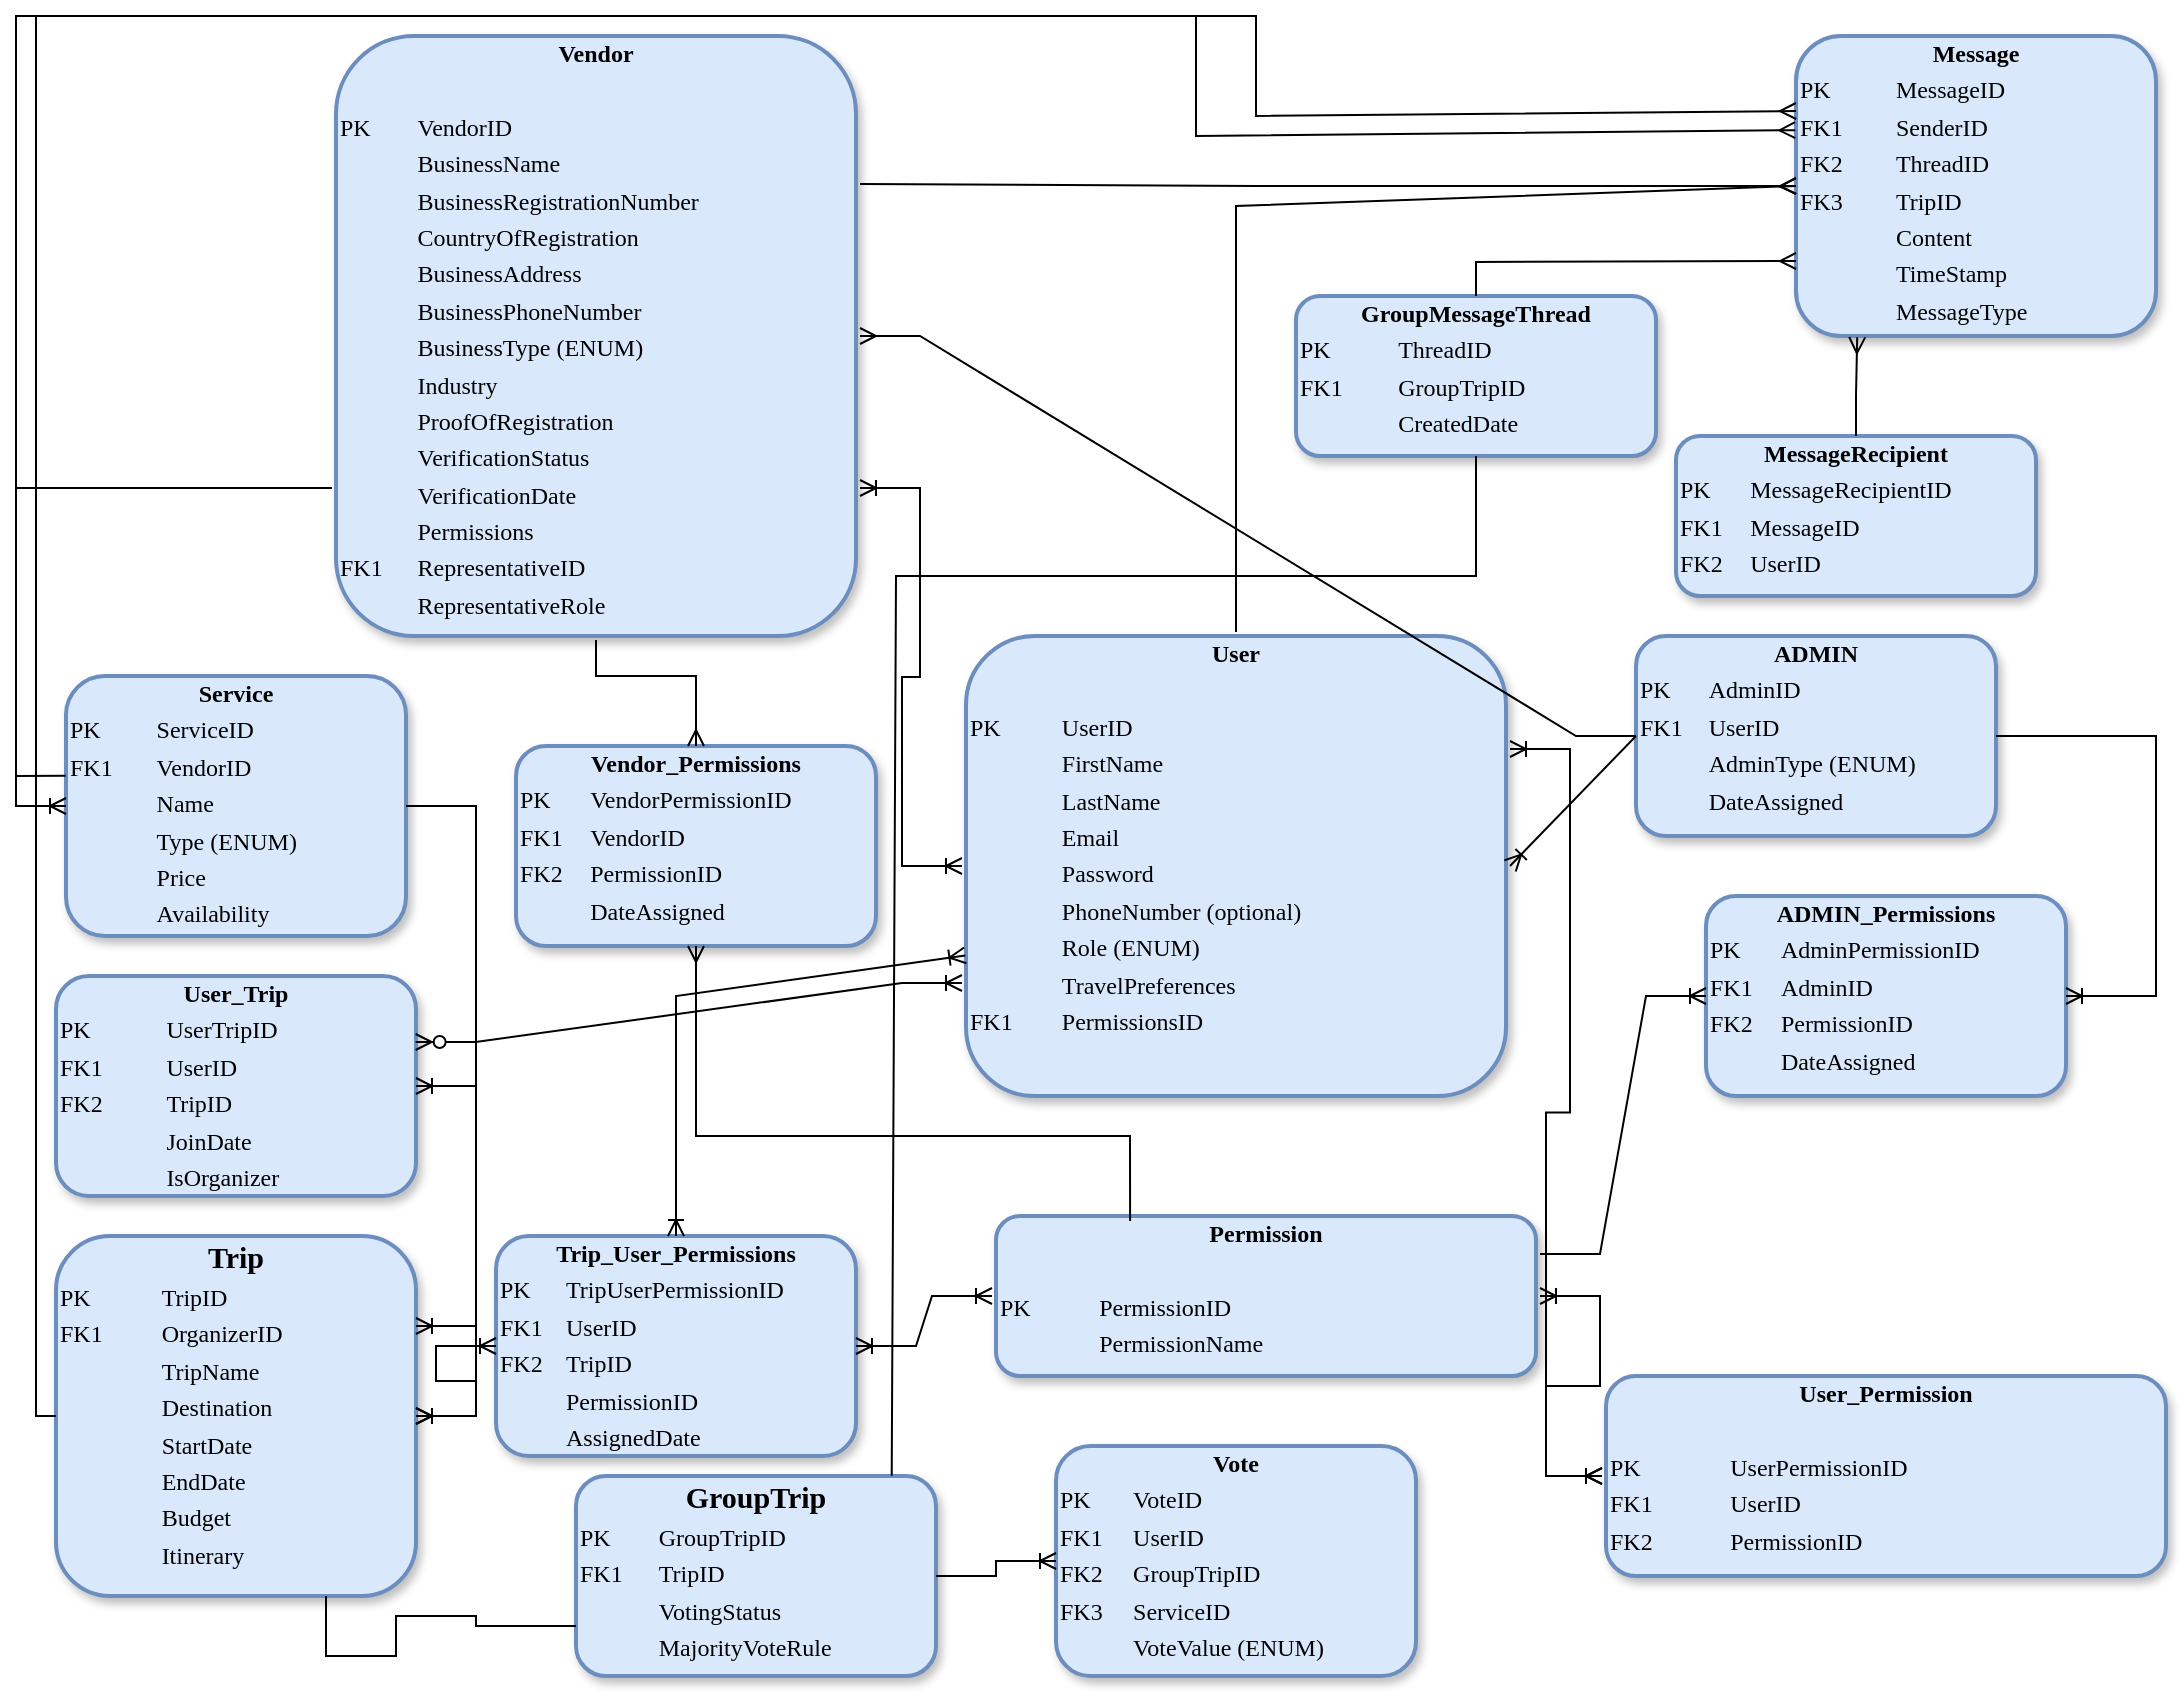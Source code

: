 <mxfile version="24.7.16">
  <diagram name="Page-1" id="2ca16b54-16f6-2749-3443-fa8db7711227">
    <mxGraphModel dx="1290" dy="768" grid="1" gridSize="10" guides="1" tooltips="1" connect="1" arrows="1" fold="1" page="1" pageScale="1" pageWidth="1100" pageHeight="850" background="none" math="0" shadow="0">
      <root>
        <mxCell id="0" />
        <mxCell id="1" parent="0" />
        <mxCell id="2ed32ef02a7f4228-2" value="&lt;div class=&quot;custom-cursor-default-hover&quot; style=&quot;text-align: center; box-sizing: border-box; width: 100%; background-image: initial; background-position: initial; background-size: initial; background-repeat: initial; background-attachment: initial; background-origin: initial; background-clip: initial; padding: 2px;&quot;&gt;&lt;b style=&quot;&quot;&gt;&lt;font style=&quot;font-size: 12px;&quot;&gt;Message&lt;/font&gt;&lt;/b&gt;&lt;/div&gt;&lt;table style=&quot;width: 100%;&quot; cellpadding=&quot;2&quot; cellspacing=&quot;0&quot;&gt;&lt;tbody&gt;&lt;tr&gt;&lt;td&gt;PK&lt;/td&gt;&lt;td class=&quot;custom-cursor-default-hover&quot;&gt;MessageID&lt;/td&gt;&lt;/tr&gt;&lt;tr&gt;&lt;td&gt;FK1&lt;/td&gt;&lt;td class=&quot;custom-cursor-default-hover&quot;&gt;SenderID&lt;/td&gt;&lt;/tr&gt;&lt;tr&gt;&lt;td&gt;FK2&lt;/td&gt;&lt;td&gt;ThreadID&lt;/td&gt;&lt;/tr&gt;&lt;tr&gt;&lt;td&gt;FK3&lt;/td&gt;&lt;td&gt;TripID&lt;/td&gt;&lt;/tr&gt;&lt;tr&gt;&lt;td&gt;&lt;br&gt;&lt;/td&gt;&lt;td class=&quot;custom-cursor-default-hover&quot;&gt;Content&lt;br&gt;&lt;/td&gt;&lt;/tr&gt;&lt;tr&gt;&lt;td class=&quot;custom-cursor-default-hover&quot;&gt;&lt;br&gt;&lt;/td&gt;&lt;td class=&quot;custom-cursor-default-hover&quot;&gt;TimeStamp&lt;br&gt;&lt;/td&gt;&lt;/tr&gt;&lt;tr&gt;&lt;td class=&quot;custom-cursor-default-hover&quot;&gt;&lt;br&gt;&lt;/td&gt;&lt;td class=&quot;custom-cursor-default-hover&quot;&gt;MessageType&lt;/td&gt;&lt;/tr&gt;&lt;/tbody&gt;&lt;/table&gt;" style="verticalAlign=top;align=left;overflow=fill;html=1;rounded=1;shadow=1;comic=0;labelBackgroundColor=none;strokeWidth=2;fontFamily=Verdana;fontSize=12;strokeColor=#6c8ebf;fontColor=default;fillColor=#dae8fc;gradientColor=none;" parent="1" vertex="1">
          <mxGeometry x="900" y="20" width="180" height="150" as="geometry" />
        </mxCell>
        <mxCell id="2ed32ef02a7f4228-4" value="&lt;div class=&quot;custom-cursor-default-hover&quot; style=&quot;text-align: center; box-sizing: border-box; width: 100%; background-image: initial; background-position: initial; background-size: initial; background-repeat: initial; background-attachment: initial; background-origin: initial; background-clip: initial; padding: 2px;&quot;&gt;&lt;b style=&quot;&quot;&gt;Vote&lt;/b&gt;&lt;/div&gt;&lt;table style=&quot;width: 100% ; font-size: 1em&quot; cellpadding=&quot;2&quot; cellspacing=&quot;0&quot;&gt;&lt;tbody&gt;&lt;tr&gt;&lt;td&gt;PK&lt;/td&gt;&lt;td class=&quot;custom-cursor-default-hover&quot;&gt;VoteID&lt;/td&gt;&lt;/tr&gt;&lt;tr&gt;&lt;td class=&quot;custom-cursor-default-hover&quot;&gt;FK1&lt;/td&gt;&lt;td class=&quot;custom-cursor-default-hover&quot;&gt;UserID&lt;/td&gt;&lt;/tr&gt;&lt;tr&gt;&lt;td&gt;FK2&lt;/td&gt;&lt;td&gt;GroupTripID&lt;/td&gt;&lt;/tr&gt;&lt;tr&gt;&lt;td class=&quot;custom-cursor-default-hover&quot;&gt;FK3&lt;/td&gt;&lt;td class=&quot;custom-cursor-default-hover&quot;&gt;ServiceID&lt;/td&gt;&lt;/tr&gt;&lt;tr&gt;&lt;td class=&quot;custom-cursor-default-hover&quot;&gt;&lt;br&gt;&lt;/td&gt;&lt;td class=&quot;custom-cursor-default-hover&quot;&gt;VoteValue (ENUM)&lt;br&gt;&lt;/td&gt;&lt;/tr&gt;&lt;/tbody&gt;&lt;/table&gt;" style="verticalAlign=top;align=left;overflow=fill;html=1;rounded=1;shadow=1;comic=0;labelBackgroundColor=none;strokeWidth=2;fontFamily=Verdana;fontSize=12;strokeColor=#6c8ebf;fontColor=default;fillColor=#dae8fc;gradientColor=none;" parent="1" vertex="1">
          <mxGeometry x="530" y="725" width="180" height="115" as="geometry" />
        </mxCell>
        <mxCell id="2ed32ef02a7f4228-5" value="&lt;div style=&quot;text-align: center; box-sizing: border-box; width: 100%; background-image: initial; background-position: initial; background-size: initial; background-repeat: initial; background-attachment: initial; background-origin: initial; background-clip: initial; padding: 2px;&quot;&gt;&lt;b style=&quot;&quot;&gt;Vendor&lt;/b&gt;&lt;/div&gt;&lt;table style=&quot;width:100%;font-size:1em;&quot; cellpadding=&quot;2&quot; cellspacing=&quot;0&quot;&gt;&lt;tbody&gt;&lt;tr&gt;&lt;td&gt;&lt;br&gt;&lt;/td&gt;&lt;td&gt;&lt;br&gt;&lt;/td&gt;&lt;/tr&gt;&lt;tr&gt;&lt;td&gt;PK&lt;/td&gt;&lt;td&gt;VendorID&lt;/td&gt;&lt;/tr&gt;&lt;tr&gt;&lt;td&gt;&lt;br&gt;&lt;/td&gt;&lt;td&gt;BusinessName&lt;/td&gt;&lt;/tr&gt;&lt;tr&gt;&lt;td&gt;&lt;/td&gt;&lt;td&gt;BusinessRegistrationNumber&lt;/td&gt;&lt;/tr&gt;&lt;tr&gt;&lt;td&gt;&lt;br&gt;&lt;/td&gt;&lt;td&gt;CountryOfRegistration&lt;br&gt;&lt;/td&gt;&lt;/tr&gt;&lt;tr&gt;&lt;td&gt;&lt;br&gt;&lt;/td&gt;&lt;td&gt;BusinessAddress&lt;/td&gt;&lt;/tr&gt;&lt;tr&gt;&lt;td&gt;&lt;br&gt;&lt;/td&gt;&lt;td&gt;BusinessPhoneNumber&lt;/td&gt;&lt;/tr&gt;&lt;tr&gt;&lt;td&gt;&lt;br&gt;&lt;/td&gt;&lt;td&gt;BusinessType (ENUM)&lt;br&gt;&lt;/td&gt;&lt;/tr&gt;&lt;tr&gt;&lt;td&gt;&lt;br&gt;&lt;/td&gt;&lt;td&gt;Industry&lt;/td&gt;&lt;/tr&gt;&lt;tr&gt;&lt;td&gt;&lt;br&gt;&lt;/td&gt;&lt;td&gt;ProofOfRegistration&lt;/td&gt;&lt;/tr&gt;&lt;tr&gt;&lt;td&gt;&lt;br&gt;&lt;/td&gt;&lt;td&gt;VerificationStatus&lt;/td&gt;&lt;/tr&gt;&lt;tr&gt;&lt;td&gt;&lt;br&gt;&lt;/td&gt;&lt;td&gt;VerificationDate&lt;/td&gt;&lt;/tr&gt;&lt;tr&gt;&lt;td&gt;&lt;br&gt;&lt;/td&gt;&lt;td&gt;Permissions&lt;/td&gt;&lt;/tr&gt;&lt;tr&gt;&lt;td&gt;FK1&lt;/td&gt;&lt;td&gt;RepresentativeID&lt;/td&gt;&lt;/tr&gt;&lt;tr&gt;&lt;td&gt;&lt;br&gt;&lt;/td&gt;&lt;td&gt;RepresentativeRole&lt;/td&gt;&lt;/tr&gt;&lt;/tbody&gt;&lt;/table&gt;" style="verticalAlign=top;align=left;overflow=fill;html=1;rounded=1;shadow=1;comic=0;labelBackgroundColor=none;strokeWidth=2;fontFamily=Verdana;fontSize=12;strokeColor=#6c8ebf;fontColor=default;fillColor=#dae8fc;gradientColor=none;perimeterSpacing=2;" parent="1" vertex="1">
          <mxGeometry x="170" y="20" width="260" height="300" as="geometry" />
        </mxCell>
        <mxCell id="2ed32ef02a7f4228-6" value="&lt;div style=&quot;text-align: center; box-sizing: border-box; width: 100%; background-image: initial; background-position: initial; background-size: initial; background-repeat: initial; background-attachment: initial; background-origin: initial; background-clip: initial; padding: 2px;&quot;&gt;&lt;b style=&quot;&quot;&gt;&lt;font style=&quot;font-size: 15px;&quot;&gt;Trip&lt;/font&gt;&lt;/b&gt;&lt;/div&gt;&lt;table style=&quot;width: 100% ; font-size: 1em&quot; cellpadding=&quot;2&quot; cellspacing=&quot;0&quot;&gt;&lt;tbody&gt;&lt;tr&gt;&lt;td&gt;PK&lt;/td&gt;&lt;td&gt;TripID&lt;/td&gt;&lt;/tr&gt;&lt;tr&gt;&lt;td&gt;FK1&lt;/td&gt;&lt;td&gt;OrganizerID&lt;/td&gt;&lt;/tr&gt;&lt;tr&gt;&lt;td&gt;&lt;/td&gt;&lt;td&gt;TripName&lt;/td&gt;&lt;/tr&gt;&lt;tr&gt;&lt;td&gt;&lt;br&gt;&lt;/td&gt;&lt;td&gt;Destination&lt;/td&gt;&lt;/tr&gt;&lt;tr&gt;&lt;td&gt;&lt;br&gt;&lt;/td&gt;&lt;td&gt;StartDate&lt;br&gt;&lt;/td&gt;&lt;/tr&gt;&lt;tr&gt;&lt;td&gt;&lt;br&gt;&lt;/td&gt;&lt;td&gt;EndDate&lt;br&gt;&lt;/td&gt;&lt;/tr&gt;&lt;tr&gt;&lt;td&gt;&lt;br&gt;&lt;/td&gt;&lt;td&gt;Budget&lt;/td&gt;&lt;/tr&gt;&lt;tr&gt;&lt;td&gt;&lt;br&gt;&lt;/td&gt;&lt;td&gt;Itinerary&lt;/td&gt;&lt;/tr&gt;&lt;tr&gt;&lt;td&gt;&lt;br&gt;&lt;/td&gt;&lt;td&gt;&lt;br&gt;&lt;/td&gt;&lt;/tr&gt;&lt;/tbody&gt;&lt;/table&gt;" style="verticalAlign=top;align=left;overflow=fill;html=1;rounded=1;shadow=1;comic=0;labelBackgroundColor=none;strokeWidth=2;fontFamily=Verdana;fontSize=12;fillColor=#dae8fc;strokeColor=#6c8ebf;gradientColor=none;" parent="1" vertex="1">
          <mxGeometry x="30" y="620" width="180" height="180" as="geometry" />
        </mxCell>
        <mxCell id="2ed32ef02a7f4228-12" value="&lt;div class=&quot;custom-cursor-default-hover&quot; style=&quot;text-align: center; box-sizing: border-box; width: 100%; background-image: initial; background-position: initial; background-size: initial; background-repeat: initial; background-attachment: initial; background-origin: initial; background-clip: initial; padding: 2px;&quot;&gt;&lt;b&gt;Service&lt;/b&gt;&lt;/div&gt;&lt;table style=&quot;width: 100% ; font-size: 1em&quot; cellpadding=&quot;2&quot; cellspacing=&quot;0&quot;&gt;&lt;tbody&gt;&lt;tr&gt;&lt;td&gt;PK&lt;/td&gt;&lt;td class=&quot;custom-cursor-default-hover&quot;&gt;ServiceID&lt;/td&gt;&lt;/tr&gt;&lt;tr&gt;&lt;td&gt;FK1&lt;/td&gt;&lt;td class=&quot;custom-cursor-default-hover&quot;&gt;VendorID&lt;/td&gt;&lt;/tr&gt;&lt;tr&gt;&lt;td&gt;&lt;/td&gt;&lt;td class=&quot;custom-cursor-default-hover&quot;&gt;Name&lt;/td&gt;&lt;/tr&gt;&lt;tr&gt;&lt;td&gt;&lt;br&gt;&lt;/td&gt;&lt;td class=&quot;custom-cursor-default-hover&quot;&gt;Type (ENUM)&lt;br&gt;&lt;/td&gt;&lt;/tr&gt;&lt;tr&gt;&lt;td&gt;&lt;br&gt;&lt;/td&gt;&lt;td class=&quot;custom-cursor-default-hover&quot;&gt;Price&lt;br&gt;&lt;/td&gt;&lt;/tr&gt;&lt;tr&gt;&lt;td&gt;&lt;br&gt;&lt;/td&gt;&lt;td class=&quot;custom-cursor-default-hover&quot;&gt;Availability&lt;br&gt;&lt;/td&gt;&lt;/tr&gt;&lt;/tbody&gt;&lt;/table&gt;" style="verticalAlign=top;align=left;overflow=fill;html=1;rounded=1;shadow=1;comic=0;labelBackgroundColor=none;strokeWidth=2;fontFamily=Verdana;fontSize=12;strokeColor=#6c8ebf;fontColor=default;fillColor=#dae8fc;gradientColor=none;" parent="1" vertex="1">
          <mxGeometry x="35" y="340" width="170" height="130" as="geometry" />
        </mxCell>
        <mxCell id="TLR1OBp0BFn6vqrDGYig-1" value="&lt;div style=&quot;text-align: center; box-sizing: border-box; width: 100%; background-image: initial; background-position: initial; background-size: initial; background-repeat: initial; background-attachment: initial; background-origin: initial; background-clip: initial; padding: 2px;&quot;&gt;&lt;b style=&quot;&quot;&gt;User&lt;/b&gt;&lt;/div&gt;&lt;table style=&quot;width:100%;font-size:1em;&quot; cellpadding=&quot;2&quot; cellspacing=&quot;0&quot;&gt;&lt;tbody&gt;&lt;tr&gt;&lt;td&gt;&lt;br&gt;&lt;/td&gt;&lt;td&gt;&lt;br&gt;&lt;/td&gt;&lt;/tr&gt;&lt;tr&gt;&lt;td&gt;PK&lt;/td&gt;&lt;td&gt;UserID&lt;/td&gt;&lt;/tr&gt;&lt;tr&gt;&lt;td&gt;&lt;br&gt;&lt;/td&gt;&lt;td&gt;FirstName&lt;/td&gt;&lt;/tr&gt;&lt;tr&gt;&lt;td&gt;&lt;/td&gt;&lt;td&gt;LastName&lt;/td&gt;&lt;/tr&gt;&lt;tr&gt;&lt;td&gt;&lt;br&gt;&lt;/td&gt;&lt;td&gt;Email&lt;br&gt;&lt;/td&gt;&lt;/tr&gt;&lt;tr&gt;&lt;td&gt;&lt;br&gt;&lt;/td&gt;&lt;td&gt;Password&lt;/td&gt;&lt;/tr&gt;&lt;tr&gt;&lt;td&gt;&lt;br&gt;&lt;/td&gt;&lt;td&gt;PhoneNumber (optional)&lt;/td&gt;&lt;/tr&gt;&lt;tr&gt;&lt;td&gt;&lt;br&gt;&lt;/td&gt;&lt;td&gt;Role (ENUM)&lt;br&gt;&lt;/td&gt;&lt;/tr&gt;&lt;tr&gt;&lt;td&gt;&lt;br&gt;&lt;/td&gt;&lt;td&gt;TravelPreferences&lt;/td&gt;&lt;/tr&gt;&lt;tr&gt;&lt;td&gt;FK1&lt;/td&gt;&lt;td&gt;PermissionsID&lt;/td&gt;&lt;/tr&gt;&lt;/tbody&gt;&lt;/table&gt;" style="verticalAlign=top;align=left;overflow=fill;html=1;rounded=1;shadow=1;comic=0;labelBackgroundColor=none;strokeWidth=2;fontFamily=Verdana;fontSize=12;strokeColor=#6c8ebf;fontColor=default;fillColor=#dae8fc;gradientColor=none;perimeterSpacing=2;" vertex="1" parent="1">
          <mxGeometry x="485" y="320" width="270" height="230" as="geometry" />
        </mxCell>
        <mxCell id="TLR1OBp0BFn6vqrDGYig-2" value="&lt;div style=&quot;text-align: center; box-sizing: border-box; width: 100%; background-image: initial; background-position: initial; background-size: initial; background-repeat: initial; background-attachment: initial; background-origin: initial; background-clip: initial; padding: 2px;&quot;&gt;&lt;b style=&quot;&quot;&gt;Permission&lt;/b&gt;&lt;/div&gt;&lt;table style=&quot;width:100%;font-size:1em;&quot; cellpadding=&quot;2&quot; cellspacing=&quot;0&quot;&gt;&lt;tbody&gt;&lt;tr&gt;&lt;td&gt;&lt;br&gt;&lt;/td&gt;&lt;td&gt;&lt;br&gt;&lt;/td&gt;&lt;/tr&gt;&lt;tr&gt;&lt;td&gt;PK&lt;/td&gt;&lt;td&gt;PermissionID&lt;/td&gt;&lt;/tr&gt;&lt;tr&gt;&lt;td&gt;&lt;br&gt;&lt;/td&gt;&lt;td&gt;PermissionName&lt;/td&gt;&lt;/tr&gt;&lt;/tbody&gt;&lt;/table&gt;" style="verticalAlign=top;align=left;overflow=fill;html=1;rounded=1;shadow=1;comic=0;labelBackgroundColor=none;strokeWidth=2;fontFamily=Verdana;fontSize=12;strokeColor=#6c8ebf;fontColor=default;fillColor=#dae8fc;gradientColor=none;perimeterSpacing=2;" vertex="1" parent="1">
          <mxGeometry x="500" y="610" width="270" height="80" as="geometry" />
        </mxCell>
        <mxCell id="TLR1OBp0BFn6vqrDGYig-3" value="&lt;div style=&quot;text-align: center; box-sizing: border-box; width: 100%; background-image: initial; background-position: initial; background-size: initial; background-repeat: initial; background-attachment: initial; background-origin: initial; background-clip: initial; padding: 2px;&quot;&gt;&lt;b style=&quot;&quot;&gt;User_Permission&lt;/b&gt;&lt;/div&gt;&lt;table style=&quot;width:100%;font-size:1em;&quot; cellpadding=&quot;2&quot; cellspacing=&quot;0&quot;&gt;&lt;tbody&gt;&lt;tr&gt;&lt;td&gt;&lt;br&gt;&lt;/td&gt;&lt;td&gt;&lt;br&gt;&lt;/td&gt;&lt;/tr&gt;&lt;tr&gt;&lt;td&gt;PK&lt;/td&gt;&lt;td&gt;UserPermissionID&lt;/td&gt;&lt;/tr&gt;&lt;tr&gt;&lt;td&gt;FK1&lt;/td&gt;&lt;td&gt;UserID&lt;/td&gt;&lt;/tr&gt;&lt;tr&gt;&lt;td&gt;FK2&lt;/td&gt;&lt;td&gt;PermissionID&lt;/td&gt;&lt;/tr&gt;&lt;/tbody&gt;&lt;/table&gt;" style="verticalAlign=top;align=left;overflow=fill;html=1;rounded=1;shadow=1;comic=0;labelBackgroundColor=none;strokeWidth=2;fontFamily=Verdana;fontSize=12;strokeColor=#6c8ebf;fontColor=default;fillColor=#dae8fc;gradientColor=none;perimeterSpacing=2;" vertex="1" parent="1">
          <mxGeometry x="805" y="690" width="280" height="100" as="geometry" />
        </mxCell>
        <mxCell id="TLR1OBp0BFn6vqrDGYig-5" value="" style="edgeStyle=entityRelationEdgeStyle;fontSize=12;html=1;endArrow=ERoneToMany;startArrow=ERoneToMany;rounded=0;exitX=1;exitY=0.25;exitDx=0;exitDy=0;" edge="1" parent="1" source="TLR1OBp0BFn6vqrDGYig-1" target="TLR1OBp0BFn6vqrDGYig-3">
          <mxGeometry width="100" height="100" relative="1" as="geometry">
            <mxPoint x="935" y="450" as="sourcePoint" />
            <mxPoint x="1035" y="350" as="targetPoint" />
            <Array as="points">
              <mxPoint x="800" y="570" />
            </Array>
          </mxGeometry>
        </mxCell>
        <mxCell id="TLR1OBp0BFn6vqrDGYig-6" value="" style="edgeStyle=entityRelationEdgeStyle;fontSize=12;html=1;endArrow=ERoneToMany;startArrow=ERoneToMany;rounded=0;exitX=1;exitY=0.5;exitDx=0;exitDy=0;" edge="1" parent="1" source="TLR1OBp0BFn6vqrDGYig-2" target="TLR1OBp0BFn6vqrDGYig-3">
          <mxGeometry width="100" height="100" relative="1" as="geometry">
            <mxPoint x="665" y="730" as="sourcePoint" />
            <mxPoint x="765" y="630" as="targetPoint" />
          </mxGeometry>
        </mxCell>
        <mxCell id="TLR1OBp0BFn6vqrDGYig-7" value="&lt;div class=&quot;custom-cursor-default-hover&quot; style=&quot;text-align: center; box-sizing: border-box; width: 100%; background-image: initial; background-position: initial; background-size: initial; background-repeat: initial; background-attachment: initial; background-origin: initial; background-clip: initial; padding: 2px;&quot;&gt;&lt;b style=&quot;&quot;&gt;&lt;font style=&quot;font-size: 12px;&quot;&gt;ADMIN&lt;/font&gt;&lt;/b&gt;&lt;/div&gt;&lt;table style=&quot;width: 100%;&quot; cellpadding=&quot;2&quot; cellspacing=&quot;0&quot;&gt;&lt;tbody&gt;&lt;tr&gt;&lt;td&gt;PK&lt;/td&gt;&lt;td class=&quot;custom-cursor-default-hover&quot;&gt;AdminID&lt;/td&gt;&lt;/tr&gt;&lt;tr&gt;&lt;td&gt;FK1&lt;/td&gt;&lt;td class=&quot;custom-cursor-default-hover&quot;&gt;UserID&lt;/td&gt;&lt;/tr&gt;&lt;tr&gt;&lt;td&gt;&lt;br&gt;&lt;/td&gt;&lt;td class=&quot;custom-cursor-default-hover&quot;&gt;AdminType (ENUM)&lt;/td&gt;&lt;/tr&gt;&lt;tr&gt;&lt;td class=&quot;custom-cursor-default-hover&quot;&gt;&lt;br&gt;&lt;/td&gt;&lt;td class=&quot;custom-cursor-default-hover&quot;&gt;DateAssigned&lt;/td&gt;&lt;/tr&gt;&lt;/tbody&gt;&lt;/table&gt;" style="verticalAlign=top;align=left;overflow=fill;html=1;rounded=1;shadow=1;comic=0;labelBackgroundColor=none;strokeWidth=2;fontFamily=Verdana;fontSize=12;strokeColor=#6c8ebf;fontColor=default;fillColor=#dae8fc;gradientColor=none;" vertex="1" parent="1">
          <mxGeometry x="820" y="320" width="180" height="100" as="geometry" />
        </mxCell>
        <mxCell id="TLR1OBp0BFn6vqrDGYig-8" value="&lt;div style=&quot;text-align: center; box-sizing: border-box; width: 100%; background-image: initial; background-position: initial; background-size: initial; background-repeat: initial; background-attachment: initial; background-origin: initial; background-clip: initial; padding: 2px;&quot;&gt;&lt;b style=&quot;&quot;&gt;&lt;font style=&quot;font-size: 15px;&quot;&gt;GroupTrip&lt;/font&gt;&lt;/b&gt;&lt;/div&gt;&lt;table style=&quot;width: 100% ; font-size: 1em&quot; cellpadding=&quot;2&quot; cellspacing=&quot;0&quot;&gt;&lt;tbody&gt;&lt;tr&gt;&lt;td&gt;PK&lt;/td&gt;&lt;td&gt;GroupTripID&lt;/td&gt;&lt;/tr&gt;&lt;tr&gt;&lt;td&gt;FK1&lt;/td&gt;&lt;td&gt;TripID&lt;/td&gt;&lt;/tr&gt;&lt;tr&gt;&lt;td&gt;&lt;/td&gt;&lt;td&gt;VotingStatus&lt;/td&gt;&lt;/tr&gt;&lt;tr&gt;&lt;td&gt;&lt;br&gt;&lt;/td&gt;&lt;td&gt;MajorityVoteRule&lt;br&gt;&lt;/td&gt;&lt;/tr&gt;&lt;/tbody&gt;&lt;/table&gt;" style="verticalAlign=top;align=left;overflow=fill;html=1;rounded=1;shadow=1;comic=0;labelBackgroundColor=none;strokeWidth=2;fontFamily=Verdana;fontSize=12;fillColor=#dae8fc;strokeColor=#6c8ebf;gradientColor=none;" vertex="1" parent="1">
          <mxGeometry x="290" y="740" width="180" height="100" as="geometry" />
        </mxCell>
        <mxCell id="TLR1OBp0BFn6vqrDGYig-11" value="" style="edgeStyle=entityRelationEdgeStyle;fontSize=12;html=1;endArrow=ERoneToMany;rounded=0;exitX=1;exitY=0.5;exitDx=0;exitDy=0;" edge="1" parent="1" source="2ed32ef02a7f4228-12" target="2ed32ef02a7f4228-6">
          <mxGeometry width="100" height="100" relative="1" as="geometry">
            <mxPoint x="210" y="540" as="sourcePoint" />
            <mxPoint x="280" y="670" as="targetPoint" />
            <Array as="points">
              <mxPoint x="240" y="490" />
              <mxPoint x="260" y="480" />
              <mxPoint x="410" y="480" />
            </Array>
          </mxGeometry>
        </mxCell>
        <mxCell id="TLR1OBp0BFn6vqrDGYig-12" value="&lt;div class=&quot;custom-cursor-default-hover&quot; style=&quot;text-align: center; box-sizing: border-box; width: 100%; background-image: initial; background-position: initial; background-size: initial; background-repeat: initial; background-attachment: initial; background-origin: initial; background-clip: initial; padding: 2px;&quot;&gt;&lt;b style=&quot;&quot;&gt;User_Trip&lt;/b&gt;&lt;/div&gt;&lt;table style=&quot;width: 100% ; font-size: 1em&quot; cellpadding=&quot;2&quot; cellspacing=&quot;0&quot;&gt;&lt;tbody&gt;&lt;tr&gt;&lt;td&gt;PK&lt;/td&gt;&lt;td class=&quot;custom-cursor-default-hover&quot;&gt;UserTripID&lt;/td&gt;&lt;/tr&gt;&lt;tr&gt;&lt;td&gt;FK1&lt;/td&gt;&lt;td class=&quot;custom-cursor-default-hover&quot;&gt;UserID&lt;/td&gt;&lt;/tr&gt;&lt;tr&gt;&lt;td class=&quot;custom-cursor-default-hover&quot;&gt;FK2&lt;/td&gt;&lt;td class=&quot;custom-cursor-default-hover&quot;&gt;TripID&lt;/td&gt;&lt;/tr&gt;&lt;tr&gt;&lt;td&gt;&lt;br&gt;&lt;/td&gt;&lt;td&gt;JoinDate&lt;/td&gt;&lt;/tr&gt;&lt;tr&gt;&lt;td class=&quot;custom-cursor-default-hover&quot;&gt;&lt;br&gt;&lt;/td&gt;&lt;td class=&quot;custom-cursor-default-hover&quot;&gt;IsOrganizer&lt;br&gt;&lt;/td&gt;&lt;/tr&gt;&lt;/tbody&gt;&lt;/table&gt;" style="verticalAlign=top;align=left;overflow=fill;html=1;rounded=1;shadow=1;comic=0;labelBackgroundColor=none;strokeWidth=2;fontFamily=Verdana;fontSize=12;strokeColor=#6c8ebf;fontColor=default;fillColor=#dae8fc;gradientColor=none;" vertex="1" parent="1">
          <mxGeometry x="30" y="490" width="180" height="110" as="geometry" />
        </mxCell>
        <mxCell id="TLR1OBp0BFn6vqrDGYig-13" value="" style="edgeStyle=entityRelationEdgeStyle;fontSize=12;html=1;endArrow=ERoneToMany;startArrow=ERoneToMany;rounded=0;exitX=1;exitY=0.25;exitDx=0;exitDy=0;" edge="1" parent="1" source="2ed32ef02a7f4228-6" target="TLR1OBp0BFn6vqrDGYig-12">
          <mxGeometry width="100" height="100" relative="1" as="geometry">
            <mxPoint x="180" y="740" as="sourcePoint" />
            <mxPoint x="280" y="640" as="targetPoint" />
            <Array as="points">
              <mxPoint x="-60" y="820" />
              <mxPoint x="210" y="530" />
            </Array>
          </mxGeometry>
        </mxCell>
        <mxCell id="TLR1OBp0BFn6vqrDGYig-14" value="" style="edgeStyle=entityRelationEdgeStyle;fontSize=12;html=1;endArrow=ERoneToMany;startArrow=ERzeroToMany;rounded=0;exitX=0.999;exitY=0.3;exitDx=0;exitDy=0;exitPerimeter=0;entryX=0;entryY=0.75;entryDx=0;entryDy=0;" edge="1" parent="1" source="TLR1OBp0BFn6vqrDGYig-12" target="TLR1OBp0BFn6vqrDGYig-1">
          <mxGeometry width="100" height="100" relative="1" as="geometry">
            <mxPoint x="440" y="620" as="sourcePoint" />
            <mxPoint x="540" y="520" as="targetPoint" />
          </mxGeometry>
        </mxCell>
        <mxCell id="TLR1OBp0BFn6vqrDGYig-15" value="&lt;div class=&quot;custom-cursor-default-hover&quot; style=&quot;text-align: center; box-sizing: border-box; width: 100%; background-image: initial; background-position: initial; background-size: initial; background-repeat: initial; background-attachment: initial; background-origin: initial; background-clip: initial; padding: 2px;&quot;&gt;&lt;b style=&quot;&quot;&gt;Trip_User_Permissions&lt;/b&gt;&lt;/div&gt;&lt;table style=&quot;width: 100% ; font-size: 1em&quot; cellpadding=&quot;2&quot; cellspacing=&quot;0&quot;&gt;&lt;tbody&gt;&lt;tr&gt;&lt;td&gt;PK&lt;/td&gt;&lt;td class=&quot;custom-cursor-default-hover&quot;&gt;TripUserPermissionID&lt;/td&gt;&lt;/tr&gt;&lt;tr&gt;&lt;td&gt;FK1&lt;/td&gt;&lt;td class=&quot;custom-cursor-default-hover&quot;&gt;UserID&lt;/td&gt;&lt;/tr&gt;&lt;tr&gt;&lt;td class=&quot;custom-cursor-default-hover&quot;&gt;FK2&lt;/td&gt;&lt;td class=&quot;custom-cursor-default-hover&quot;&gt;TripID&lt;/td&gt;&lt;/tr&gt;&lt;tr&gt;&lt;td&gt;&lt;br&gt;&lt;/td&gt;&lt;td&gt;PermissionID&lt;/td&gt;&lt;/tr&gt;&lt;tr&gt;&lt;td class=&quot;custom-cursor-default-hover&quot;&gt;&lt;br&gt;&lt;/td&gt;&lt;td class=&quot;custom-cursor-default-hover&quot;&gt;AssignedDate&lt;br&gt;&lt;/td&gt;&lt;/tr&gt;&lt;/tbody&gt;&lt;/table&gt;" style="verticalAlign=top;align=left;overflow=fill;html=1;rounded=1;shadow=1;comic=0;labelBackgroundColor=none;strokeWidth=2;fontFamily=Verdana;fontSize=12;strokeColor=#6c8ebf;fontColor=default;fillColor=#dae8fc;gradientColor=none;" vertex="1" parent="1">
          <mxGeometry x="250" y="620" width="180" height="110" as="geometry" />
        </mxCell>
        <mxCell id="TLR1OBp0BFn6vqrDGYig-16" value="" style="edgeStyle=entityRelationEdgeStyle;fontSize=12;html=1;endArrow=ERoneToMany;startArrow=ERoneToMany;rounded=0;entryX=0;entryY=0.5;entryDx=0;entryDy=0;" edge="1" parent="1" source="2ed32ef02a7f4228-6" target="TLR1OBp0BFn6vqrDGYig-15">
          <mxGeometry width="100" height="100" relative="1" as="geometry">
            <mxPoint x="270" y="660" as="sourcePoint" />
            <mxPoint x="370" y="560" as="targetPoint" />
          </mxGeometry>
        </mxCell>
        <mxCell id="TLR1OBp0BFn6vqrDGYig-18" value="" style="edgeStyle=entityRelationEdgeStyle;fontSize=12;html=1;endArrow=ERoneToMany;startArrow=ERoneToMany;rounded=0;entryX=0;entryY=0.5;entryDx=0;entryDy=0;exitX=1;exitY=0.5;exitDx=0;exitDy=0;" edge="1" parent="1" source="TLR1OBp0BFn6vqrDGYig-15" target="TLR1OBp0BFn6vqrDGYig-2">
          <mxGeometry width="100" height="100" relative="1" as="geometry">
            <mxPoint x="460" y="590" as="sourcePoint" />
            <mxPoint x="700" y="560" as="targetPoint" />
          </mxGeometry>
        </mxCell>
        <mxCell id="TLR1OBp0BFn6vqrDGYig-19" value="" style="endArrow=none;html=1;rounded=0;exitX=0.75;exitY=1;exitDx=0;exitDy=0;entryX=0;entryY=0.75;entryDx=0;entryDy=0;" edge="1" parent="1" source="2ed32ef02a7f4228-6" target="TLR1OBp0BFn6vqrDGYig-8">
          <mxGeometry width="50" height="50" relative="1" as="geometry">
            <mxPoint x="540" y="460" as="sourcePoint" />
            <mxPoint x="250" y="820" as="targetPoint" />
            <Array as="points">
              <mxPoint x="165" y="830" />
              <mxPoint x="200" y="830" />
              <mxPoint x="200" y="810" />
              <mxPoint x="240" y="810" />
              <mxPoint x="240" y="815" />
            </Array>
          </mxGeometry>
        </mxCell>
        <mxCell id="TLR1OBp0BFn6vqrDGYig-20" value="" style="edgeStyle=entityRelationEdgeStyle;fontSize=12;html=1;endArrow=ERoneToMany;rounded=0;exitX=1;exitY=0.5;exitDx=0;exitDy=0;entryX=0;entryY=0.5;entryDx=0;entryDy=0;" edge="1" parent="1" source="TLR1OBp0BFn6vqrDGYig-8" target="2ed32ef02a7f4228-4">
          <mxGeometry width="100" height="100" relative="1" as="geometry">
            <mxPoint x="450" y="600" as="sourcePoint" />
            <mxPoint x="550" y="500" as="targetPoint" />
          </mxGeometry>
        </mxCell>
        <mxCell id="TLR1OBp0BFn6vqrDGYig-22" value="" style="endArrow=ERoneToMany;html=1;rounded=0;exitX=0.5;exitY=0;exitDx=0;exitDy=0;entryX=0.006;entryY=0.691;entryDx=0;entryDy=0;entryPerimeter=0;startArrow=ERoneToMany;startFill=0;endFill=0;" edge="1" parent="1" source="TLR1OBp0BFn6vqrDGYig-15" target="TLR1OBp0BFn6vqrDGYig-1">
          <mxGeometry width="50" height="50" relative="1" as="geometry">
            <mxPoint x="370" y="590" as="sourcePoint" />
            <mxPoint x="420" y="540" as="targetPoint" />
            <Array as="points">
              <mxPoint x="340" y="500" />
            </Array>
          </mxGeometry>
        </mxCell>
        <mxCell id="TLR1OBp0BFn6vqrDGYig-23" value="" style="endArrow=none;html=1;rounded=0;entryX=0;entryY=0.75;entryDx=0;entryDy=0;exitX=0;exitY=0.5;exitDx=0;exitDy=0;startArrow=ERoneToMany;startFill=0;" edge="1" parent="1" source="2ed32ef02a7f4228-12" target="2ed32ef02a7f4228-5">
          <mxGeometry width="50" height="50" relative="1" as="geometry">
            <mxPoint x="350" y="280" as="sourcePoint" />
            <mxPoint x="400" y="230" as="targetPoint" />
            <Array as="points">
              <mxPoint x="10" y="405" />
              <mxPoint x="10" y="246" />
            </Array>
          </mxGeometry>
        </mxCell>
        <mxCell id="TLR1OBp0BFn6vqrDGYig-24" value="" style="endArrow=none;html=1;rounded=0;exitX=1;exitY=0.5;exitDx=0;exitDy=0;startArrow=ERoneToMany;startFill=0;entryX=0;entryY=0.5;entryDx=0;entryDy=0;" edge="1" parent="1" source="TLR1OBp0BFn6vqrDGYig-1" target="TLR1OBp0BFn6vqrDGYig-7">
          <mxGeometry width="50" height="50" relative="1" as="geometry">
            <mxPoint x="560" y="350" as="sourcePoint" />
            <mxPoint x="850" y="450" as="targetPoint" />
          </mxGeometry>
        </mxCell>
        <mxCell id="TLR1OBp0BFn6vqrDGYig-25" value="&lt;div class=&quot;custom-cursor-default-hover&quot; style=&quot;text-align: center; box-sizing: border-box; width: 100%; background-image: initial; background-position: initial; background-size: initial; background-repeat: initial; background-attachment: initial; background-origin: initial; background-clip: initial; padding: 2px;&quot;&gt;&lt;b style=&quot;&quot;&gt;&lt;font style=&quot;font-size: 12px;&quot;&gt;ADMIN_Permissions&lt;/font&gt;&lt;/b&gt;&lt;/div&gt;&lt;table style=&quot;width: 100%;&quot; cellpadding=&quot;2&quot; cellspacing=&quot;0&quot;&gt;&lt;tbody&gt;&lt;tr&gt;&lt;td&gt;PK&lt;/td&gt;&lt;td class=&quot;custom-cursor-default-hover&quot;&gt;AdminPermissionID&lt;/td&gt;&lt;/tr&gt;&lt;tr&gt;&lt;td&gt;FK1&lt;/td&gt;&lt;td class=&quot;custom-cursor-default-hover&quot;&gt;AdminID&lt;/td&gt;&lt;/tr&gt;&lt;tr&gt;&lt;td&gt;FK2&lt;/td&gt;&lt;td class=&quot;custom-cursor-default-hover&quot;&gt;PermissionID&amp;nbsp;&lt;/td&gt;&lt;/tr&gt;&lt;tr&gt;&lt;td class=&quot;custom-cursor-default-hover&quot;&gt;&lt;br&gt;&lt;/td&gt;&lt;td class=&quot;custom-cursor-default-hover&quot;&gt;DateAssigned&lt;/td&gt;&lt;/tr&gt;&lt;/tbody&gt;&lt;/table&gt;" style="verticalAlign=top;align=left;overflow=fill;html=1;rounded=1;shadow=1;comic=0;labelBackgroundColor=none;strokeWidth=2;fontFamily=Verdana;fontSize=12;strokeColor=#6c8ebf;fontColor=default;fillColor=#dae8fc;gradientColor=none;" vertex="1" parent="1">
          <mxGeometry x="855" y="450" width="180" height="100" as="geometry" />
        </mxCell>
        <mxCell id="TLR1OBp0BFn6vqrDGYig-27" value="" style="edgeStyle=entityRelationEdgeStyle;fontSize=12;html=1;endArrow=ERoneToMany;rounded=0;exitX=1;exitY=0.25;exitDx=0;exitDy=0;entryX=0;entryY=0.5;entryDx=0;entryDy=0;" edge="1" parent="1" source="TLR1OBp0BFn6vqrDGYig-2" target="TLR1OBp0BFn6vqrDGYig-25">
          <mxGeometry width="100" height="100" relative="1" as="geometry">
            <mxPoint x="720" y="550" as="sourcePoint" />
            <mxPoint x="820" y="450" as="targetPoint" />
          </mxGeometry>
        </mxCell>
        <mxCell id="TLR1OBp0BFn6vqrDGYig-29" value="" style="endArrow=ERoneToMany;html=1;rounded=0;entryX=1;entryY=0.5;entryDx=0;entryDy=0;exitX=1;exitY=0.5;exitDx=0;exitDy=0;startArrow=none;startFill=0;endFill=0;" edge="1" parent="1" source="TLR1OBp0BFn6vqrDGYig-7" target="TLR1OBp0BFn6vqrDGYig-25">
          <mxGeometry width="50" height="50" relative="1" as="geometry">
            <mxPoint x="740" y="500" as="sourcePoint" />
            <mxPoint x="790" y="450" as="targetPoint" />
            <Array as="points">
              <mxPoint x="1080" y="370" />
              <mxPoint x="1080" y="500" />
            </Array>
          </mxGeometry>
        </mxCell>
        <mxCell id="TLR1OBp0BFn6vqrDGYig-30" value="" style="edgeStyle=entityRelationEdgeStyle;fontSize=12;html=1;endArrow=ERoneToMany;startArrow=ERoneToMany;rounded=0;exitX=1;exitY=0.75;exitDx=0;exitDy=0;entryX=0;entryY=0.5;entryDx=0;entryDy=0;" edge="1" parent="1" source="2ed32ef02a7f4228-5" target="TLR1OBp0BFn6vqrDGYig-1">
          <mxGeometry width="100" height="100" relative="1" as="geometry">
            <mxPoint x="320" y="530" as="sourcePoint" />
            <mxPoint x="420" y="430" as="targetPoint" />
            <Array as="points">
              <mxPoint x="360" y="270" />
            </Array>
          </mxGeometry>
        </mxCell>
        <mxCell id="TLR1OBp0BFn6vqrDGYig-31" value="" style="edgeStyle=entityRelationEdgeStyle;fontSize=12;html=1;endArrow=ERmany;rounded=0;entryX=1;entryY=0.5;entryDx=0;entryDy=0;" edge="1" parent="1" source="TLR1OBp0BFn6vqrDGYig-7" target="2ed32ef02a7f4228-5">
          <mxGeometry width="100" height="100" relative="1" as="geometry">
            <mxPoint x="750" y="300" as="sourcePoint" />
            <mxPoint x="540" y="340" as="targetPoint" />
            <Array as="points">
              <mxPoint x="670" y="240" />
            </Array>
          </mxGeometry>
        </mxCell>
        <mxCell id="TLR1OBp0BFn6vqrDGYig-33" value="&lt;div class=&quot;custom-cursor-default-hover&quot; style=&quot;text-align: center; box-sizing: border-box; width: 100%; background-image: initial; background-position: initial; background-size: initial; background-repeat: initial; background-attachment: initial; background-origin: initial; background-clip: initial; padding: 2px;&quot;&gt;&lt;b style=&quot;&quot;&gt;&lt;font style=&quot;font-size: 12px;&quot;&gt;Vendor_Permissions&lt;/font&gt;&lt;/b&gt;&lt;/div&gt;&lt;table style=&quot;width: 100%;&quot; cellpadding=&quot;2&quot; cellspacing=&quot;0&quot;&gt;&lt;tbody&gt;&lt;tr&gt;&lt;td&gt;PK&lt;/td&gt;&lt;td class=&quot;custom-cursor-default-hover&quot;&gt;VendorPermissionID&lt;/td&gt;&lt;/tr&gt;&lt;tr&gt;&lt;td&gt;FK1&lt;/td&gt;&lt;td class=&quot;custom-cursor-default-hover&quot;&gt;VendorID&lt;/td&gt;&lt;/tr&gt;&lt;tr&gt;&lt;td&gt;FK2&lt;/td&gt;&lt;td class=&quot;custom-cursor-default-hover&quot;&gt;PermissionID&amp;nbsp;&lt;/td&gt;&lt;/tr&gt;&lt;tr&gt;&lt;td class=&quot;custom-cursor-default-hover&quot;&gt;&lt;br&gt;&lt;/td&gt;&lt;td class=&quot;custom-cursor-default-hover&quot;&gt;DateAssigned&lt;/td&gt;&lt;/tr&gt;&lt;/tbody&gt;&lt;/table&gt;" style="verticalAlign=top;align=left;overflow=fill;html=1;rounded=1;shadow=1;comic=0;labelBackgroundColor=none;strokeWidth=2;fontFamily=Verdana;fontSize=12;strokeColor=#6c8ebf;fontColor=default;fillColor=#dae8fc;gradientColor=none;" vertex="1" parent="1">
          <mxGeometry x="260" y="375" width="180" height="100" as="geometry" />
        </mxCell>
        <mxCell id="TLR1OBp0BFn6vqrDGYig-35" value="" style="endArrow=none;html=1;rounded=0;exitX=0.5;exitY=0;exitDx=0;exitDy=0;entryX=0.5;entryY=1;entryDx=0;entryDy=0;startArrow=ERmany;startFill=0;" edge="1" parent="1" source="TLR1OBp0BFn6vqrDGYig-33" target="2ed32ef02a7f4228-5">
          <mxGeometry width="50" height="50" relative="1" as="geometry">
            <mxPoint x="530" y="350" as="sourcePoint" />
            <mxPoint x="580" y="300" as="targetPoint" />
            <Array as="points">
              <mxPoint x="350" y="340" />
              <mxPoint x="300" y="340" />
            </Array>
          </mxGeometry>
        </mxCell>
        <mxCell id="TLR1OBp0BFn6vqrDGYig-36" value="" style="endArrow=none;html=1;rounded=0;exitX=0.5;exitY=1;exitDx=0;exitDy=0;startArrow=ERmany;startFill=0;entryX=0.252;entryY=0.053;entryDx=0;entryDy=0;entryPerimeter=0;" edge="1" parent="1" source="TLR1OBp0BFn6vqrDGYig-33" target="TLR1OBp0BFn6vqrDGYig-2">
          <mxGeometry width="50" height="50" relative="1" as="geometry">
            <mxPoint x="360" y="385" as="sourcePoint" />
            <mxPoint x="450" y="560" as="targetPoint" />
            <Array as="points">
              <mxPoint x="350" y="570" />
              <mxPoint x="567" y="570" />
            </Array>
          </mxGeometry>
        </mxCell>
        <mxCell id="TLR1OBp0BFn6vqrDGYig-38" value="" style="endArrow=ERmany;html=1;rounded=0;exitX=0.5;exitY=0;exitDx=0;exitDy=0;entryX=0;entryY=0.5;entryDx=0;entryDy=0;endFill=0;" edge="1" parent="1" source="TLR1OBp0BFn6vqrDGYig-1" target="2ed32ef02a7f4228-2">
          <mxGeometry width="50" height="50" relative="1" as="geometry">
            <mxPoint x="800" y="410" as="sourcePoint" />
            <mxPoint x="850" y="360" as="targetPoint" />
            <Array as="points">
              <mxPoint x="620" y="105" />
            </Array>
          </mxGeometry>
        </mxCell>
        <mxCell id="TLR1OBp0BFn6vqrDGYig-39" value="" style="endArrow=ERmany;html=1;rounded=0;exitX=1;exitY=0.25;exitDx=0;exitDy=0;endFill=0;" edge="1" parent="1" source="2ed32ef02a7f4228-5">
          <mxGeometry width="50" height="50" relative="1" as="geometry">
            <mxPoint x="630" y="328" as="sourcePoint" />
            <mxPoint x="900" y="95" as="targetPoint" />
            <Array as="points">
              <mxPoint x="630" y="95" />
            </Array>
          </mxGeometry>
        </mxCell>
        <mxCell id="TLR1OBp0BFn6vqrDGYig-40" value="" style="endArrow=ERmany;html=1;rounded=0;exitX=0;exitY=0.5;exitDx=0;exitDy=0;entryX=0;entryY=0.25;entryDx=0;entryDy=0;endFill=0;" edge="1" parent="1" source="2ed32ef02a7f4228-6" target="2ed32ef02a7f4228-2">
          <mxGeometry width="50" height="50" relative="1" as="geometry">
            <mxPoint x="630" y="328" as="sourcePoint" />
            <mxPoint x="910" y="95" as="targetPoint" />
            <Array as="points">
              <mxPoint x="20" y="710" />
              <mxPoint x="20" y="100" />
              <mxPoint x="20" y="10" />
              <mxPoint x="330" y="10" />
              <mxPoint x="630" y="10" />
              <mxPoint x="630" y="60" />
            </Array>
          </mxGeometry>
        </mxCell>
        <mxCell id="TLR1OBp0BFn6vqrDGYig-41" value="" style="endArrow=ERmany;html=1;rounded=0;exitX=-0.001;exitY=0.384;exitDx=0;exitDy=0;entryX=-0.002;entryY=0.314;entryDx=0;entryDy=0;endFill=0;exitPerimeter=0;entryPerimeter=0;" edge="1" parent="1" source="2ed32ef02a7f4228-12" target="2ed32ef02a7f4228-2">
          <mxGeometry width="50" height="50" relative="1" as="geometry">
            <mxPoint y="660" as="sourcePoint" />
            <mxPoint x="870" y="3" as="targetPoint" />
            <Array as="points">
              <mxPoint x="10" y="390" />
              <mxPoint x="10" y="10" />
              <mxPoint x="50" y="10" />
              <mxPoint x="320" y="10" />
              <mxPoint x="600" y="10" />
              <mxPoint x="600" y="70" />
            </Array>
          </mxGeometry>
        </mxCell>
        <mxCell id="TLR1OBp0BFn6vqrDGYig-42" value="&lt;div class=&quot;custom-cursor-default-hover&quot; style=&quot;text-align: center; box-sizing: border-box; width: 100%; background-image: initial; background-position: initial; background-size: initial; background-repeat: initial; background-attachment: initial; background-origin: initial; background-clip: initial; padding: 2px;&quot;&gt;&lt;b style=&quot;&quot;&gt;&lt;font style=&quot;font-size: 12px;&quot;&gt;GroupMessageThread&lt;/font&gt;&lt;/b&gt;&lt;/div&gt;&lt;table style=&quot;width: 100%;&quot; cellpadding=&quot;2&quot; cellspacing=&quot;0&quot;&gt;&lt;tbody&gt;&lt;tr&gt;&lt;td&gt;PK&lt;/td&gt;&lt;td class=&quot;custom-cursor-default-hover&quot;&gt;ThreadID&lt;/td&gt;&lt;/tr&gt;&lt;tr&gt;&lt;td&gt;FK1&lt;/td&gt;&lt;td class=&quot;custom-cursor-default-hover&quot;&gt;GroupTripID&lt;/td&gt;&lt;/tr&gt;&lt;tr&gt;&lt;td class=&quot;custom-cursor-default-hover&quot;&gt;&lt;br&gt;&lt;/td&gt;&lt;td class=&quot;custom-cursor-default-hover&quot;&gt;CreatedDate&lt;/td&gt;&lt;/tr&gt;&lt;/tbody&gt;&lt;/table&gt;" style="verticalAlign=top;align=left;overflow=fill;html=1;rounded=1;shadow=1;comic=0;labelBackgroundColor=none;strokeWidth=2;fontFamily=Verdana;fontSize=12;strokeColor=#6c8ebf;fontColor=default;fillColor=#dae8fc;gradientColor=none;" vertex="1" parent="1">
          <mxGeometry x="650" y="150" width="180" height="80" as="geometry" />
        </mxCell>
        <mxCell id="TLR1OBp0BFn6vqrDGYig-43" value="" style="endArrow=none;html=1;rounded=0;entryX=0.5;entryY=1;entryDx=0;entryDy=0;exitX=0.877;exitY=-0.001;exitDx=0;exitDy=0;exitPerimeter=0;" edge="1" parent="1" source="TLR1OBp0BFn6vqrDGYig-8" target="TLR1OBp0BFn6vqrDGYig-42">
          <mxGeometry width="50" height="50" relative="1" as="geometry">
            <mxPoint x="610" y="350" as="sourcePoint" />
            <mxPoint x="660" y="300" as="targetPoint" />
            <Array as="points">
              <mxPoint x="450" y="290" />
              <mxPoint x="740" y="290" />
            </Array>
          </mxGeometry>
        </mxCell>
        <mxCell id="TLR1OBp0BFn6vqrDGYig-44" value="&lt;div class=&quot;custom-cursor-default-hover&quot; style=&quot;text-align: center; box-sizing: border-box; width: 100%; background-image: initial; background-position: initial; background-size: initial; background-repeat: initial; background-attachment: initial; background-origin: initial; background-clip: initial; padding: 2px;&quot;&gt;&lt;b style=&quot;&quot;&gt;&lt;font style=&quot;font-size: 12px;&quot;&gt;MessageRecipient&lt;/font&gt;&lt;/b&gt;&lt;/div&gt;&lt;table style=&quot;width: 100%;&quot; cellpadding=&quot;2&quot; cellspacing=&quot;0&quot;&gt;&lt;tbody&gt;&lt;tr&gt;&lt;td&gt;PK&lt;/td&gt;&lt;td class=&quot;custom-cursor-default-hover&quot;&gt;MessageRecipientID&lt;/td&gt;&lt;/tr&gt;&lt;tr&gt;&lt;td&gt;FK1&lt;/td&gt;&lt;td class=&quot;custom-cursor-default-hover&quot;&gt;MessageID&lt;/td&gt;&lt;/tr&gt;&lt;tr&gt;&lt;td class=&quot;custom-cursor-default-hover&quot;&gt;FK2&lt;/td&gt;&lt;td class=&quot;custom-cursor-default-hover&quot;&gt;UserID&lt;/td&gt;&lt;/tr&gt;&lt;/tbody&gt;&lt;/table&gt;" style="verticalAlign=top;align=left;overflow=fill;html=1;rounded=1;shadow=1;comic=0;labelBackgroundColor=none;strokeWidth=2;fontFamily=Verdana;fontSize=12;strokeColor=#6c8ebf;fontColor=default;fillColor=#dae8fc;gradientColor=none;" vertex="1" parent="1">
          <mxGeometry x="840" y="220" width="180" height="80" as="geometry" />
        </mxCell>
        <mxCell id="TLR1OBp0BFn6vqrDGYig-45" value="" style="endArrow=ERmany;html=1;rounded=0;exitX=0.5;exitY=0;exitDx=0;exitDy=0;entryX=0;entryY=0.75;entryDx=0;entryDy=0;endFill=0;" edge="1" parent="1" source="TLR1OBp0BFn6vqrDGYig-42" target="2ed32ef02a7f4228-2">
          <mxGeometry width="50" height="50" relative="1" as="geometry">
            <mxPoint x="770" y="300" as="sourcePoint" />
            <mxPoint x="820" y="250" as="targetPoint" />
            <Array as="points">
              <mxPoint x="740" y="133" />
            </Array>
          </mxGeometry>
        </mxCell>
        <mxCell id="TLR1OBp0BFn6vqrDGYig-46" value="" style="endArrow=ERmany;html=1;rounded=0;exitX=0.5;exitY=0;exitDx=0;exitDy=0;entryX=0.17;entryY=1.004;entryDx=0;entryDy=0;endFill=0;entryPerimeter=0;" edge="1" parent="1" source="TLR1OBp0BFn6vqrDGYig-44" target="2ed32ef02a7f4228-2">
          <mxGeometry width="50" height="50" relative="1" as="geometry">
            <mxPoint x="750" y="160" as="sourcePoint" />
            <mxPoint x="910" y="143" as="targetPoint" />
            <Array as="points">
              <mxPoint x="930" y="200" />
            </Array>
          </mxGeometry>
        </mxCell>
      </root>
    </mxGraphModel>
  </diagram>
</mxfile>
